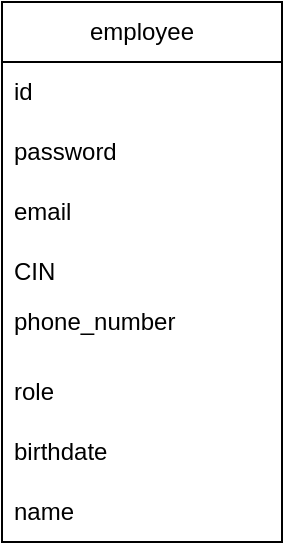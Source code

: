 <mxfile version="24.7.8">
  <diagram name="Page-1" id="URAMciV64UaFq-rdOZ9U">
    <mxGraphModel dx="1036" dy="606" grid="1" gridSize="10" guides="1" tooltips="1" connect="1" arrows="1" fold="1" page="1" pageScale="1" pageWidth="850" pageHeight="1100" math="0" shadow="0">
      <root>
        <mxCell id="0" />
        <mxCell id="1" parent="0" />
        <mxCell id="lkiel4IpSNbZFVBzC4pL-2" value="employee" style="swimlane;fontStyle=0;childLayout=stackLayout;horizontal=1;startSize=30;horizontalStack=0;resizeParent=1;resizeParentMax=0;resizeLast=0;collapsible=1;marginBottom=0;whiteSpace=wrap;html=1;" vertex="1" parent="1">
          <mxGeometry x="110" y="60" width="140" height="270" as="geometry" />
        </mxCell>
        <mxCell id="lkiel4IpSNbZFVBzC4pL-3" value="id" style="text;strokeColor=none;fillColor=none;align=left;verticalAlign=middle;spacingLeft=4;spacingRight=4;overflow=hidden;points=[[0,0.5],[1,0.5]];portConstraint=eastwest;rotatable=0;whiteSpace=wrap;html=1;" vertex="1" parent="lkiel4IpSNbZFVBzC4pL-2">
          <mxGeometry y="30" width="140" height="30" as="geometry" />
        </mxCell>
        <mxCell id="lkiel4IpSNbZFVBzC4pL-5" value="password" style="text;strokeColor=none;fillColor=none;align=left;verticalAlign=middle;spacingLeft=4;spacingRight=4;overflow=hidden;points=[[0,0.5],[1,0.5]];portConstraint=eastwest;rotatable=0;whiteSpace=wrap;html=1;" vertex="1" parent="lkiel4IpSNbZFVBzC4pL-2">
          <mxGeometry y="60" width="140" height="30" as="geometry" />
        </mxCell>
        <mxCell id="lkiel4IpSNbZFVBzC4pL-4" value="email" style="text;strokeColor=none;fillColor=none;align=left;verticalAlign=middle;spacingLeft=4;spacingRight=4;overflow=hidden;points=[[0,0.5],[1,0.5]];portConstraint=eastwest;rotatable=0;whiteSpace=wrap;html=1;" vertex="1" parent="lkiel4IpSNbZFVBzC4pL-2">
          <mxGeometry y="90" width="140" height="30" as="geometry" />
        </mxCell>
        <mxCell id="lkiel4IpSNbZFVBzC4pL-8" value="&lt;div&gt;CIN&lt;/div&gt;" style="text;strokeColor=none;fillColor=none;align=left;verticalAlign=middle;spacingLeft=4;spacingRight=4;overflow=hidden;points=[[0,0.5],[1,0.5]];portConstraint=eastwest;rotatable=0;whiteSpace=wrap;html=1;" vertex="1" parent="lkiel4IpSNbZFVBzC4pL-2">
          <mxGeometry y="120" width="140" height="30" as="geometry" />
        </mxCell>
        <mxCell id="lkiel4IpSNbZFVBzC4pL-7" value="phone_number&lt;div&gt;&lt;br&gt;&lt;/div&gt;" style="text;strokeColor=none;fillColor=none;align=left;verticalAlign=middle;spacingLeft=4;spacingRight=4;overflow=hidden;points=[[0,0.5],[1,0.5]];portConstraint=eastwest;rotatable=0;whiteSpace=wrap;html=1;" vertex="1" parent="lkiel4IpSNbZFVBzC4pL-2">
          <mxGeometry y="150" width="140" height="30" as="geometry" />
        </mxCell>
        <mxCell id="lkiel4IpSNbZFVBzC4pL-9" value="role" style="text;strokeColor=none;fillColor=none;align=left;verticalAlign=middle;spacingLeft=4;spacingRight=4;overflow=hidden;points=[[0,0.5],[1,0.5]];portConstraint=eastwest;rotatable=0;whiteSpace=wrap;html=1;" vertex="1" parent="lkiel4IpSNbZFVBzC4pL-2">
          <mxGeometry y="180" width="140" height="30" as="geometry" />
        </mxCell>
        <mxCell id="lkiel4IpSNbZFVBzC4pL-10" value="birthdate&amp;nbsp;" style="text;strokeColor=none;fillColor=none;align=left;verticalAlign=middle;spacingLeft=4;spacingRight=4;overflow=hidden;points=[[0,0.5],[1,0.5]];portConstraint=eastwest;rotatable=0;whiteSpace=wrap;html=1;" vertex="1" parent="lkiel4IpSNbZFVBzC4pL-2">
          <mxGeometry y="210" width="140" height="30" as="geometry" />
        </mxCell>
        <mxCell id="lkiel4IpSNbZFVBzC4pL-6" value="name&amp;nbsp;" style="text;strokeColor=none;fillColor=none;align=left;verticalAlign=middle;spacingLeft=4;spacingRight=4;overflow=hidden;points=[[0,0.5],[1,0.5]];portConstraint=eastwest;rotatable=0;whiteSpace=wrap;html=1;" vertex="1" parent="lkiel4IpSNbZFVBzC4pL-2">
          <mxGeometry y="240" width="140" height="30" as="geometry" />
        </mxCell>
      </root>
    </mxGraphModel>
  </diagram>
</mxfile>
